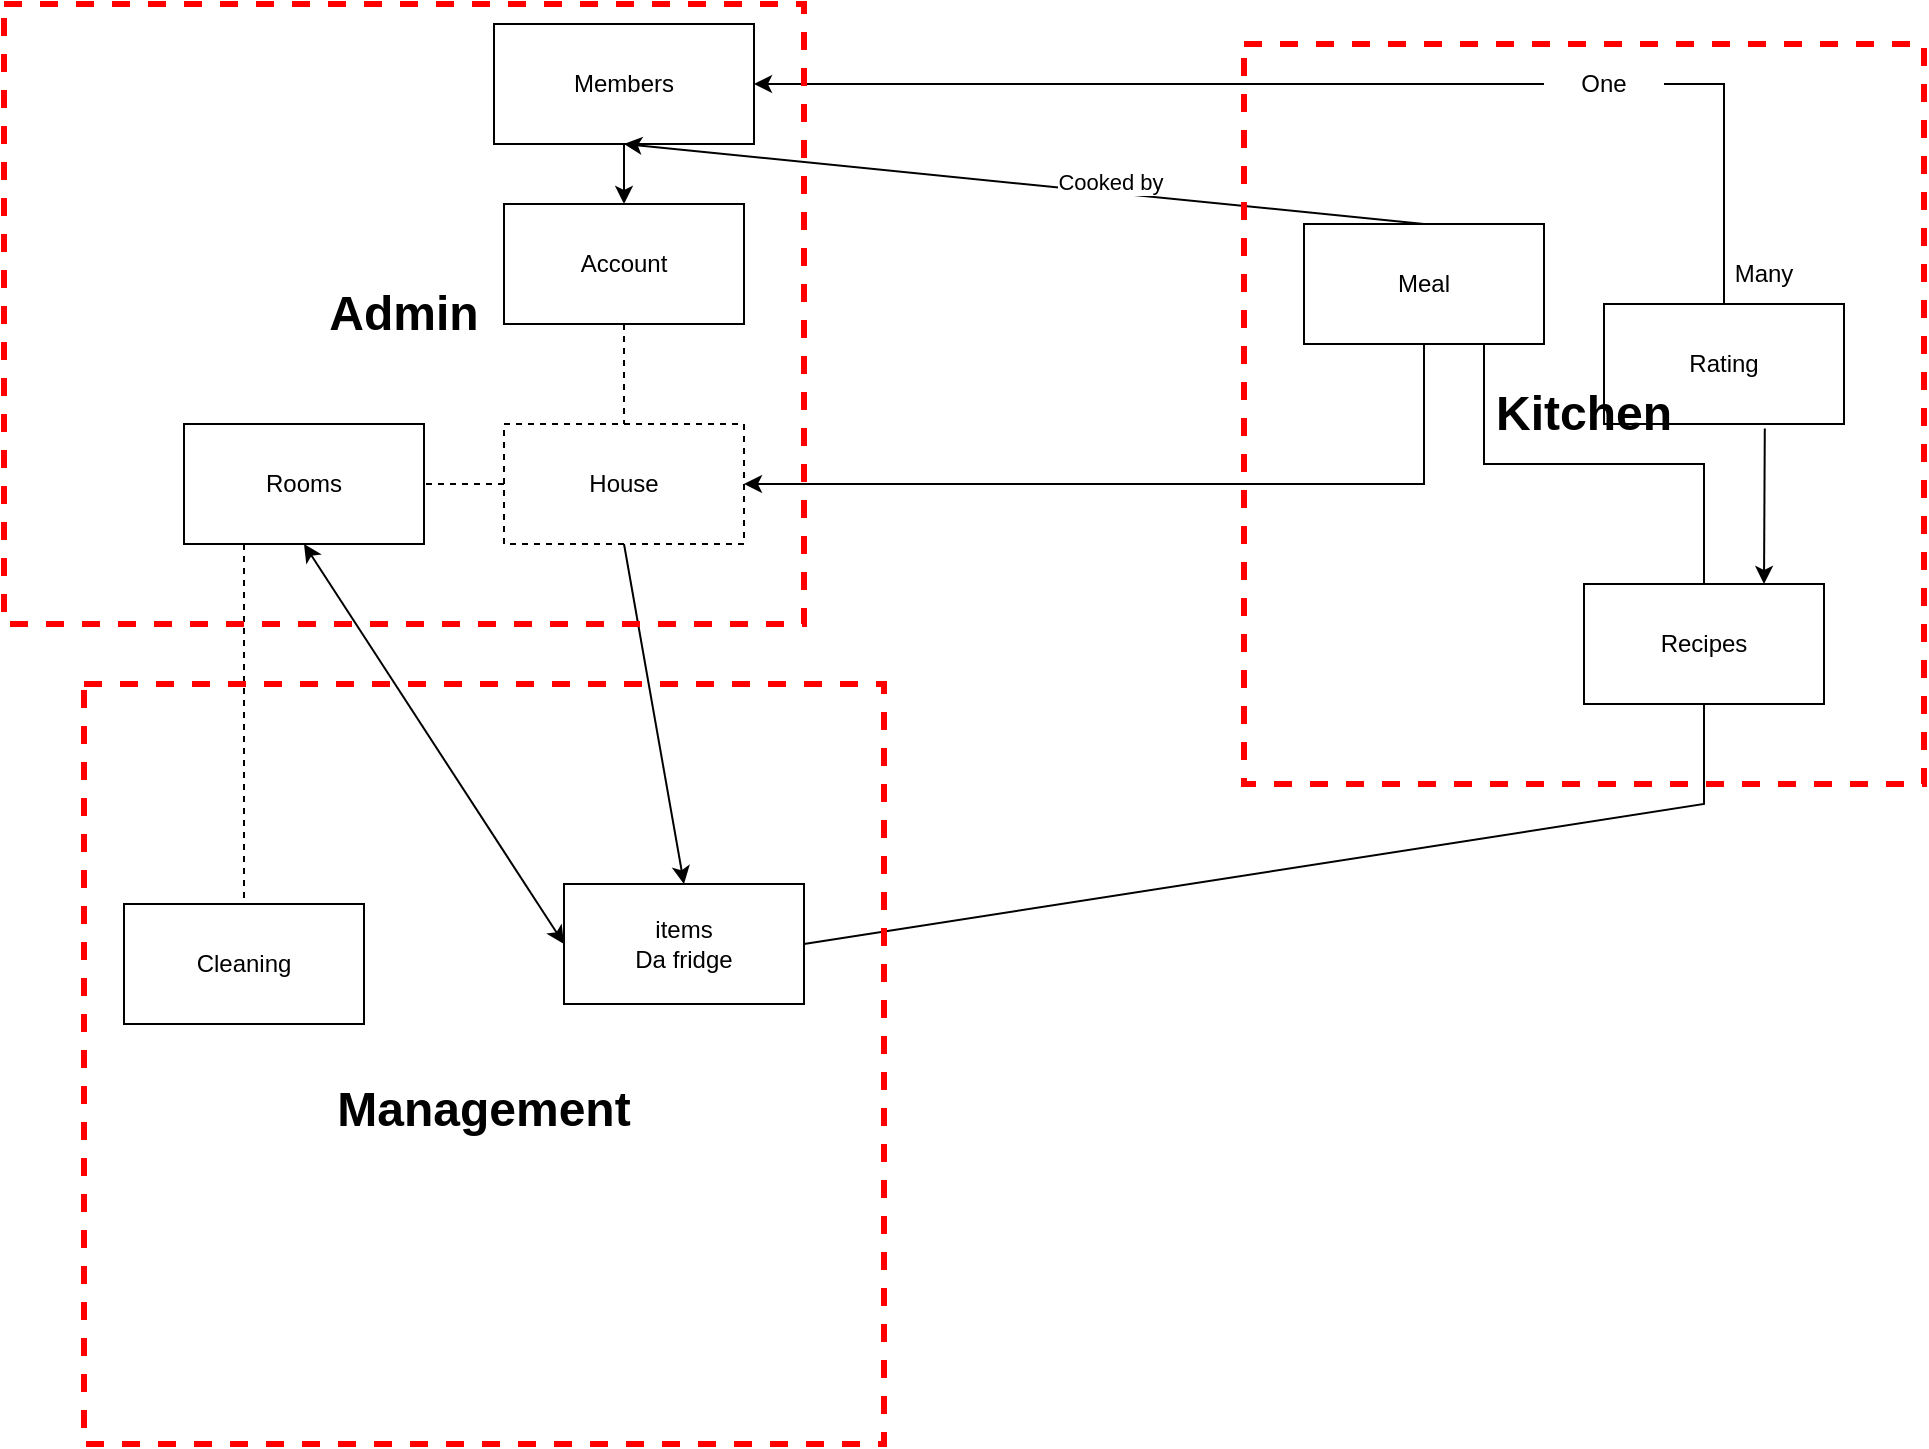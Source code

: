 <mxfile version="15.8.4" type="device"><diagram id="R2lEEEUBdFMjLlhIrx00" name="Page-1"><mxGraphModel dx="1035" dy="120" grid="1" gridSize="10" guides="1" tooltips="1" connect="1" arrows="1" fold="1" page="1" pageScale="1" pageWidth="850" pageHeight="1100" math="0" shadow="0" extFonts="Permanent Marker^https://fonts.googleapis.com/css?family=Permanent+Marker"><root><mxCell id="0"/><mxCell id="1" parent="0"/><mxCell id="jHTW2_h6YRdzr-aIo0SC-1" value="Account" style="rounded=0;whiteSpace=wrap;html=1;" parent="1" vertex="1"><mxGeometry x="-180" y="170" width="120" height="60" as="geometry"/></mxCell><mxCell id="jHTW2_h6YRdzr-aIo0SC-2" value="Members" style="rounded=0;whiteSpace=wrap;html=1;" parent="1" vertex="1"><mxGeometry x="-185" y="80" width="130" height="60" as="geometry"/></mxCell><mxCell id="jHTW2_h6YRdzr-aIo0SC-4" value="items&lt;br&gt;Da fridge" style="rounded=0;whiteSpace=wrap;html=1;" parent="1" vertex="1"><mxGeometry x="-150" y="510" width="120" height="60" as="geometry"/></mxCell><mxCell id="jHTW2_h6YRdzr-aIo0SC-5" value="Cleaning" style="rounded=0;whiteSpace=wrap;html=1;" parent="1" vertex="1"><mxGeometry x="-370" y="520" width="120" height="60" as="geometry"/></mxCell><mxCell id="jHTW2_h6YRdzr-aIo0SC-6" value="Recipes" style="rounded=0;whiteSpace=wrap;html=1;" parent="1" vertex="1"><mxGeometry x="360" y="360" width="120" height="60" as="geometry"/></mxCell><mxCell id="jHTW2_h6YRdzr-aIo0SC-7" value="Meal" style="rounded=0;whiteSpace=wrap;html=1;" parent="1" vertex="1"><mxGeometry x="220" y="180" width="120" height="60" as="geometry"/></mxCell><mxCell id="jHTW2_h6YRdzr-aIo0SC-10" value="House" style="rounded=0;whiteSpace=wrap;html=1;dashed=1;" parent="1" vertex="1"><mxGeometry x="-180" y="280" width="120" height="60" as="geometry"/></mxCell><mxCell id="jHTW2_h6YRdzr-aIo0SC-11" value="" style="endArrow=none;html=1;rounded=0;exitX=0.5;exitY=1;exitDx=0;exitDy=0;entryX=0.5;entryY=0;entryDx=0;entryDy=0;dashed=1;" parent="1" source="jHTW2_h6YRdzr-aIo0SC-1" target="jHTW2_h6YRdzr-aIo0SC-10" edge="1"><mxGeometry width="50" height="50" relative="1" as="geometry"><mxPoint x="340" y="410" as="sourcePoint"/><mxPoint x="390" y="360" as="targetPoint"/></mxGeometry></mxCell><mxCell id="jHTW2_h6YRdzr-aIo0SC-12" value="Rooms" style="rounded=0;whiteSpace=wrap;html=1;" parent="1" vertex="1"><mxGeometry x="-340" y="280" width="120" height="60" as="geometry"/></mxCell><mxCell id="jHTW2_h6YRdzr-aIo0SC-13" value="" style="endArrow=none;html=1;rounded=0;exitX=0;exitY=0.5;exitDx=0;exitDy=0;entryX=1;entryY=0.5;entryDx=0;entryDy=0;dashed=1;" parent="1" target="jHTW2_h6YRdzr-aIo0SC-12" edge="1"><mxGeometry width="50" height="50" relative="1" as="geometry"><mxPoint x="-180" y="310" as="sourcePoint"/><mxPoint x="240" y="230" as="targetPoint"/></mxGeometry></mxCell><mxCell id="jHTW2_h6YRdzr-aIo0SC-17" value="" style="endArrow=none;html=1;rounded=0;dashed=1;entryX=0.5;entryY=0;entryDx=0;entryDy=0;exitX=0.25;exitY=1;exitDx=0;exitDy=0;" parent="1" source="jHTW2_h6YRdzr-aIo0SC-12" target="jHTW2_h6YRdzr-aIo0SC-5" edge="1"><mxGeometry width="50" height="50" relative="1" as="geometry"><mxPoint x="-300" y="340" as="sourcePoint"/><mxPoint x="240" y="230" as="targetPoint"/></mxGeometry></mxCell><mxCell id="jHTW2_h6YRdzr-aIo0SC-19" value="Many" style="text;html=1;strokeColor=none;fillColor=none;align=center;verticalAlign=middle;whiteSpace=wrap;rounded=0;dashed=1;" parent="1" vertex="1"><mxGeometry x="420" y="190" width="60" height="30" as="geometry"/></mxCell><mxCell id="jHTW2_h6YRdzr-aIo0SC-22" value="" style="endArrow=none;html=1;rounded=0;entryX=0.5;entryY=1;entryDx=0;entryDy=0;exitX=1;exitY=0.5;exitDx=0;exitDy=0;" parent="1" source="jHTW2_h6YRdzr-aIo0SC-4" target="jHTW2_h6YRdzr-aIo0SC-6" edge="1"><mxGeometry width="50" height="50" relative="1" as="geometry"><mxPoint x="130" y="350" as="sourcePoint"/><mxPoint x="180" y="300" as="targetPoint"/><Array as="points"><mxPoint x="420" y="470"/></Array></mxGeometry></mxCell><mxCell id="jHTW2_h6YRdzr-aIo0SC-23" value="" style="endArrow=none;html=1;rounded=0;entryX=0.5;entryY=0;entryDx=0;entryDy=0;exitX=0.75;exitY=1;exitDx=0;exitDy=0;" parent="1" target="jHTW2_h6YRdzr-aIo0SC-6" edge="1" source="jHTW2_h6YRdzr-aIo0SC-7"><mxGeometry width="50" height="50" relative="1" as="geometry"><mxPoint x="420" y="330" as="sourcePoint"/><mxPoint x="420" y="400" as="targetPoint"/><Array as="points"><mxPoint x="310" y="300"/><mxPoint x="420" y="300"/></Array></mxGeometry></mxCell><mxCell id="jHTW2_h6YRdzr-aIo0SC-24" value="Rating" style="rounded=0;whiteSpace=wrap;html=1;" parent="1" vertex="1"><mxGeometry x="370" y="220" width="120" height="60" as="geometry"/></mxCell><mxCell id="jHTW2_h6YRdzr-aIo0SC-26" value="" style="endArrow=classic;html=1;rounded=0;" parent="1" edge="1"><mxGeometry width="50" height="50" relative="1" as="geometry"><mxPoint x="520" y="280" as="sourcePoint"/><mxPoint x="520" y="280" as="targetPoint"/></mxGeometry></mxCell><mxCell id="jHTW2_h6YRdzr-aIo0SC-27" value="" style="endArrow=classic;html=1;rounded=0;entryX=0.75;entryY=0;entryDx=0;entryDy=0;exitX=0.67;exitY=1.037;exitDx=0;exitDy=0;exitPerimeter=0;" parent="1" source="jHTW2_h6YRdzr-aIo0SC-24" target="jHTW2_h6YRdzr-aIo0SC-6" edge="1"><mxGeometry width="50" height="50" relative="1" as="geometry"><mxPoint x="130" y="350" as="sourcePoint"/><mxPoint x="180" y="300" as="targetPoint"/><Array as="points"/></mxGeometry></mxCell><mxCell id="jHTW2_h6YRdzr-aIo0SC-30" value="" style="endArrow=classic;html=1;rounded=0;entryX=1;entryY=0.5;entryDx=0;entryDy=0;exitX=0;exitY=0.5;exitDx=0;exitDy=0;startArrow=none;" parent="1" source="jHTW2_h6YRdzr-aIo0SC-20" target="jHTW2_h6YRdzr-aIo0SC-2" edge="1"><mxGeometry width="50" height="50" relative="1" as="geometry"><mxPoint x="400" y="350" as="sourcePoint"/><mxPoint x="450" y="300" as="targetPoint"/></mxGeometry></mxCell><mxCell id="jHTW2_h6YRdzr-aIo0SC-31" value="" style="endArrow=classic;html=1;rounded=0;entryX=1;entryY=0.5;entryDx=0;entryDy=0;exitX=0.5;exitY=1;exitDx=0;exitDy=0;" parent="1" source="jHTW2_h6YRdzr-aIo0SC-7" target="jHTW2_h6YRdzr-aIo0SC-10" edge="1"><mxGeometry width="50" height="50" relative="1" as="geometry"><mxPoint x="400" y="320" as="sourcePoint"/><mxPoint x="450" y="270" as="targetPoint"/><Array as="points"><mxPoint x="280" y="310"/></Array></mxGeometry></mxCell><mxCell id="jHTW2_h6YRdzr-aIo0SC-20" value="One" style="text;html=1;strokeColor=none;fillColor=none;align=center;verticalAlign=middle;whiteSpace=wrap;rounded=0;dashed=1;" parent="1" vertex="1"><mxGeometry x="340" y="95" width="60" height="30" as="geometry"/></mxCell><mxCell id="jHTW2_h6YRdzr-aIo0SC-34" value="" style="endArrow=none;html=1;rounded=0;entryX=1;entryY=0.5;entryDx=0;entryDy=0;exitX=0.5;exitY=0;exitDx=0;exitDy=0;" parent="1" source="jHTW2_h6YRdzr-aIo0SC-24" target="jHTW2_h6YRdzr-aIo0SC-20" edge="1"><mxGeometry width="50" height="50" relative="1" as="geometry"><mxPoint x="760" y="250" as="sourcePoint"/><mxPoint x="350" y="110" as="targetPoint"/><Array as="points"><mxPoint x="430" y="110"/></Array></mxGeometry></mxCell><mxCell id="jHTW2_h6YRdzr-aIo0SC-39" value="" style="endArrow=classic;html=1;rounded=0;exitX=0.5;exitY=1;exitDx=0;exitDy=0;entryX=0.5;entryY=0;entryDx=0;entryDy=0;" parent="1" source="jHTW2_h6YRdzr-aIo0SC-10" target="jHTW2_h6YRdzr-aIo0SC-4" edge="1"><mxGeometry width="50" height="50" relative="1" as="geometry"><mxPoint x="220" y="390" as="sourcePoint"/><mxPoint x="270" y="340" as="targetPoint"/></mxGeometry></mxCell><mxCell id="jHTW2_h6YRdzr-aIo0SC-41" value="" style="endArrow=classic;html=1;rounded=0;entryX=0.5;entryY=1;entryDx=0;entryDy=0;exitX=0.5;exitY=0;exitDx=0;exitDy=0;" parent="1" source="jHTW2_h6YRdzr-aIo0SC-7" target="jHTW2_h6YRdzr-aIo0SC-2" edge="1"><mxGeometry width="50" height="50" relative="1" as="geometry"><mxPoint x="180" y="330" as="sourcePoint"/><mxPoint x="230" y="280" as="targetPoint"/></mxGeometry></mxCell><mxCell id="jHTW2_h6YRdzr-aIo0SC-42" value="Cooked by" style="edgeLabel;html=1;align=center;verticalAlign=middle;resizable=0;points=[];" parent="jHTW2_h6YRdzr-aIo0SC-41" vertex="1" connectable="0"><mxGeometry x="-0.21" y="-5" relative="1" as="geometry"><mxPoint as="offset"/></mxGeometry></mxCell><mxCell id="jHTW2_h6YRdzr-aIo0SC-45" value="" style="endArrow=classic;startArrow=classic;html=1;rounded=0;exitX=0.5;exitY=1;exitDx=0;exitDy=0;entryX=0;entryY=0.5;entryDx=0;entryDy=0;" parent="1" source="jHTW2_h6YRdzr-aIo0SC-12" target="jHTW2_h6YRdzr-aIo0SC-4" edge="1"><mxGeometry width="50" height="50" relative="1" as="geometry"><mxPoint x="-50" y="430" as="sourcePoint"/><mxPoint y="380" as="targetPoint"/></mxGeometry></mxCell><mxCell id="EIyVDits_PzWjBOCWl-Y-4" value="" style="endArrow=classic;html=1;rounded=0;exitX=0.5;exitY=1;exitDx=0;exitDy=0;entryX=0.5;entryY=0;entryDx=0;entryDy=0;" edge="1" parent="1" source="jHTW2_h6YRdzr-aIo0SC-2" target="jHTW2_h6YRdzr-aIo0SC-1"><mxGeometry width="50" height="50" relative="1" as="geometry"><mxPoint x="60" y="380" as="sourcePoint"/><mxPoint x="110" y="330" as="targetPoint"/></mxGeometry></mxCell><mxCell id="EIyVDits_PzWjBOCWl-Y-5" value="Kitchen" parent="0"/><mxCell id="EIyVDits_PzWjBOCWl-Y-9" value="&lt;h1&gt;Kitchen&lt;/h1&gt;" style="rounded=0;whiteSpace=wrap;html=1;dashed=1;fillColor=none;strokeColor=#FF0000;shadow=0;glass=0;perimeterSpacing=28;strokeWidth=3;" vertex="1" parent="EIyVDits_PzWjBOCWl-Y-5"><mxGeometry x="190" y="90" width="340" height="370" as="geometry"/></mxCell><mxCell id="EIyVDits_PzWjBOCWl-Y-10" value="&lt;h1&gt;&lt;br&gt;&lt;/h1&gt;&lt;h1&gt;Management&lt;/h1&gt;" style="rounded=0;whiteSpace=wrap;html=1;dashed=1;fillColor=none;strokeColor=#FF0000;shadow=0;glass=0;perimeterSpacing=28;strokeWidth=3;" vertex="1" parent="EIyVDits_PzWjBOCWl-Y-5"><mxGeometry x="-390" y="410" width="400" height="380" as="geometry"/></mxCell><mxCell id="EIyVDits_PzWjBOCWl-Y-11" value="&lt;h1&gt;Admin&lt;/h1&gt;" style="rounded=0;whiteSpace=wrap;html=1;dashed=1;fillColor=none;strokeColor=#FF0000;shadow=0;glass=0;perimeterSpacing=28;strokeWidth=3;" vertex="1" parent="EIyVDits_PzWjBOCWl-Y-5"><mxGeometry x="-430" y="70" width="400" height="310" as="geometry"/></mxCell></root></mxGraphModel></diagram></mxfile>